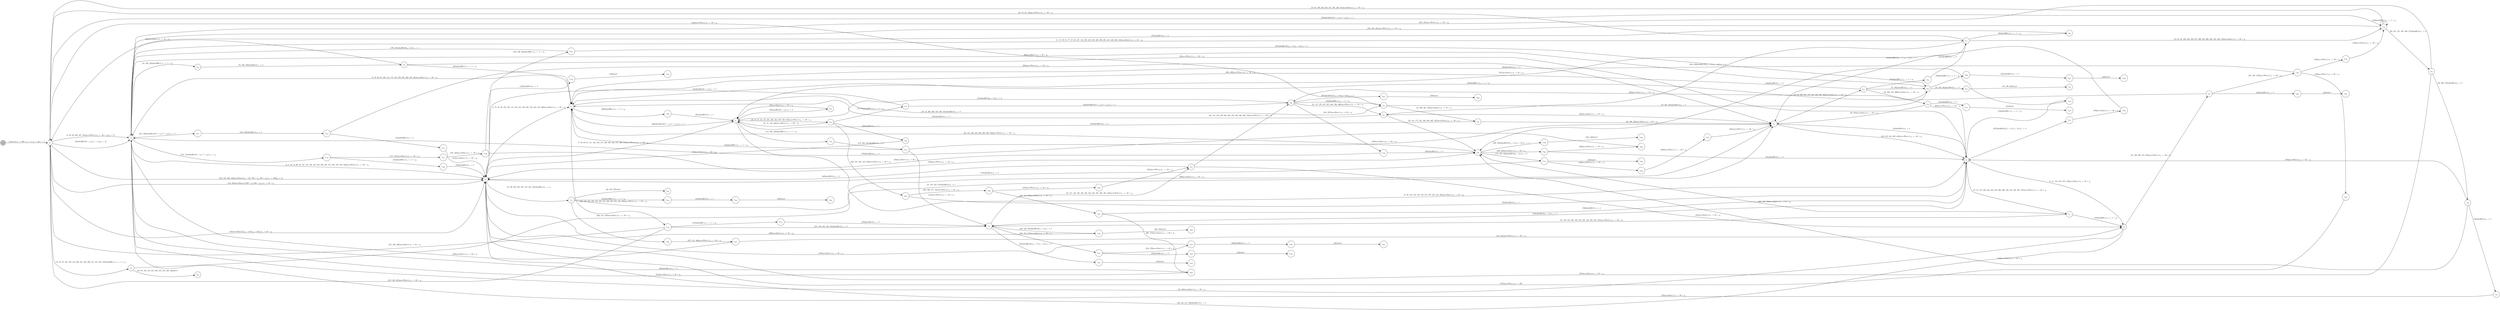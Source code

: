 digraph EFSM{
  graph [rankdir="LR", fontname="Latin Modern Math"];
  node [color="black", fillcolor="white", shape="circle", style="filled", fontname="Latin Modern Math"];
  edge [fontname="Latin Modern Math"];

  s0[fillcolor="gray", label=<s<sub>0</sub>>];
  s1[label=<s<sub>1</sub>>];
  s2[label=<s<sub>2</sub>>];
  s3[label=<s<sub>3</sub>>];
  s4[label=<s<sub>4</sub>>];
  s7[label=<s<sub>7</sub>>];
  s8[label=<s<sub>8</sub>>];
  s9[label=<s<sub>9</sub>>];
  s11[label=<s<sub>11</sub>>];
  s12[label=<s<sub>12</sub>>];
  s14[label=<s<sub>14</sub>>];
  s15[label=<s<sub>15</sub>>];
  s17[label=<s<sub>17</sub>>];
  s18[label=<s<sub>18</sub>>];
  s19[label=<s<sub>19</sub>>];
  s20[label=<s<sub>20</sub>>];
  s21[label=<s<sub>21</sub>>];
  s22[label=<s<sub>22</sub>>];
  s24[label=<s<sub>24</sub>>];
  s25[label=<s<sub>25</sub>>];
  s31[label=<s<sub>31</sub>>];
  s32[label=<s<sub>32</sub>>];
  s36[label=<s<sub>36</sub>>];
  s38[label=<s<sub>38</sub>>];
  s42[label=<s<sub>42</sub>>];
  s45[label=<s<sub>45</sub>>];
  s47[label=<s<sub>47</sub>>];
  s48[label=<s<sub>48</sub>>];
  s52[label=<s<sub>52</sub>>];
  s53[label=<s<sub>53</sub>>];
  s54[label=<s<sub>54</sub>>];
  s55[label=<s<sub>55</sub>>];
  s64[label=<s<sub>64</sub>>];
  s66[label=<s<sub>66</sub>>];
  s73[label=<s<sub>73</sub>>];
  s83[label=<s<sub>83</sub>>];
  s92[label=<s<sub>92</sub>>];
  s93[label=<s<sub>93</sub>>];
  s94[label=<s<sub>94</sub>>];
  s103[label=<s<sub>103</sub>>];
  s112[label=<s<sub>112</sub>>];
  s113[label=<s<sub>113</sub>>];
  s120[label=<s<sub>120</sub>>];
  s129[label=<s<sub>129</sub>>];
  s134[label=<s<sub>134</sub>>];
  s161[label=<s<sub>161</sub>>];
  s162[label=<s<sub>162</sub>>];
  s163[label=<s<sub>163</sub>>];
  s172[label=<s<sub>172</sub>>];
  s176[label=<s<sub>176</sub>>];
  s177[label=<s<sub>177</sub>>];
  s178[label=<s<sub>178</sub>>];
  s179[label=<s<sub>179</sub>>];
  s180[label=<s<sub>180</sub>>];
  s182[label=<s<sub>182</sub>>];
  s191[label=<s<sub>191</sub>>];
  s192[label=<s<sub>192</sub>>];
  s200[label=<s<sub>200</sub>>];
  s211[label=<s<sub>211</sub>>];
  s212[label=<s<sub>212</sub>>];
  s213[label=<s<sub>213</sub>>];
  s219[label=<s<sub>219</sub>>];
  s220[label=<s<sub>220</sub>>];
  s221[label=<s<sub>221</sub>>];
  s226[label=<s<sub>226</sub>>];
  s227[label=<s<sub>227</sub>>];
  s239[label=<s<sub>239</sub>>];
  s240[label=<s<sub>240</sub>>];
  s275[label=<s<sub>275</sub>>];
  s282[label=<s<sub>282</sub>>];
  s283[label=<s<sub>283</sub>>];
  s284[label=<s<sub>284</sub>>];
  s314[label=<s<sub>314</sub>>];
  s330[label=<s<sub>330</sub>>];
  s339[label=<s<sub>339</sub>>];
  s369[label=<s<sub>369</sub>>];
  s375[label=<s<sub>375</sub>>];
  s376[label=<s<sub>376</sub>>];
  s387[label=<s<sub>387</sub>>];
  s388[label=<s<sub>388</sub>>];
  s411[label=<s<sub>411</sub>>];
  s412[label=<s<sub>412</sub>>];
  s425[label=<s<sub>425</sub>>];
  s426[label=<s<sub>426</sub>>];
  s429[label=<s<sub>429</sub>>];
  s430[label=<s<sub>430</sub>>];
  s444[label=<s<sub>444</sub>>];
  s445[label=<s<sub>445</sub>>];
  s446[label=<s<sub>446</sub>>];
  s457[label=<s<sub>457</sub>>];
  s458[label=<s<sub>458</sub>>];
  s467[label=<s<sub>467</sub>>];
  s468[label=<s<sub>468</sub>>];
  s476[label=<s<sub>476</sub>>];
  s483[label=<s<sub>483</sub>>];
  s484[label=<s<sub>484</sub>>];
  s526[label=<s<sub>526</sub>>];
  s527[label=<s<sub>527</sub>>];
  s528[label=<s<sub>528</sub>>];

  s0->s1[label=<<i> [1]start:2/o<sub>1</sub> := 200, o<sub>2</sub> := 3, o<sub>3</sub> := 0&#91;r<sub>2</sub> := 1&#93;</i>>];
  s9->s2[label=<<i> [10, 248]moveEast:1/o<sub>1</sub> := 50 + i<sub>0</sub></i>>];
  s14->s15[label=<<i> [15, 145, 242, 312]alienHit:0/o<sub>1</sub> := 1</i>>];
  s15->s8[label=<<i> [16]alienHit:0/o<sub>1</sub> := 2</i>>];
  s25->s2[label=<<i> [26]moveEast:1/o<sub>1</sub> := 50 + i<sub>0</sub></i>>];
  s11->s1[label=<<i> [28, 78, 88, 143]moveWest:1/o<sub>1</sub> := -50 + i<sub>0</sub></i>>];
  s1->s2[label=<<i> [33]alienHit:0&#91;4 &gt; r<sub>2</sub>&#93;/o<sub>1</sub> := r<sub>2</sub>&#91;r<sub>2</sub> := 2&#93;</i>>];
  s7->s38[label=<<i> [38]alienHit:0&#91;5 &gt; r<sub>2</sub>&#93;/o<sub>1</sub> := 2</i>>];
  s38->s7[label=<<i> [39]moveEast:1/o<sub>1</sub> := 50 + i<sub>0</sub></i>>];
  s42->s4[label=<<i> [43]shieldHit:1/o<sub>1</sub> := -1 + i<sub>0</sub></i>>];
  s48->s15[label=<<i> [49, 497]moveEast:1/o<sub>1</sub> := 50 + i<sub>0</sub></i>>];
  s47->s25[label=<<i> [51, 302]alienHit:0/o<sub>1</sub> := 4</i>>];
  s55->s8[label=<<i> [56]moveWest:1/o<sub>1</sub> := -50 + i<sub>0</sub></i>>];
  s17->s9[label=<<i> [58]shieldHit:1/o<sub>1</sub> := -1 + i<sub>0</sub></i>>];
  s11->s66[label=<<i> [66]shieldHit:1/o<sub>1</sub> := -1 + i<sub>0</sub></i>>];
  s66->s2[label=<<i> [67]alienHit:0/o<sub>1</sub> := 2</i>>];
  s36->s7[label=<<i> [37, 71, 158, 508]moveWest:1/o<sub>1</sub> := -50 + i<sub>0</sub></i>>];
  s36->s73[label=<<i> [73, 101]shieldHit:1/o<sub>1</sub> := -1 + i<sub>0</sub></i>>];
  s73->s3[label=<<i> [74]alienHit:0&#91;5 &gt; r<sub>2</sub>&#93;/o<sub>1</sub> := 3</i>>];
  s36->s83[label=<<i> [83]alienHit:0/o<sub>1</sub> := 1</i>>];
  s83->s3[label=<<i> [84]moveEast:1/o<sub>1</sub> := 50 + i<sub>0</sub></i>>];
  s93->s94[label=<<i> [94]alienHit:0/o<sub>1</sub> := 4</i>>];
  s94->s3[label=<<i> [95]moveEast:1/o<sub>1</sub> := 50 + i<sub>0</sub></i>>];
  s31->s32[label=<<i> [32, 100, 373]win:0</i>>];
  s73->s20[label=<<i> [102]alienHit:0&#91;!(5 &gt; r<sub>2</sub>&or;5 &gt; r<sub>2</sub>)&#93;/o<sub>1</sub> := 1</i>>];
  s20->s103[label=<<i> [103, 357]moveEast:1/o<sub>1</sub> := 50 + i<sub>0</sub></i>>];
  s103->s3[label=<<i> [104]moveEast:1/o<sub>1</sub> := 50 + i<sub>0</sub></i>>];
  s1->s3[label=<<i> [110, 224]moveEast:1&#91;!(350 &gt; i<sub>0</sub>&or;350 &gt; i<sub>0</sub>)&#93;/o<sub>1</sub> := 50 + i<sub>0</sub></i>>];
  s113->s18[label=<<i> [114]moveWest:1/o<sub>1</sub> := -50 + i<sub>0</sub></i>>];
  s19->s20[label=<<i> [20, 116, 150, 169, 236, 286, 335, 356, 386, 399, 523]moveWest:1/o<sub>1</sub> := -50 + i<sub>0</sub></i>>];
  s129->s2[label=<<i> [130, 321]alienHit:0&#91;r<sub>2</sub> &gt; 2&#93;/o<sub>1</sub> := 1</i>>];
  s8->s134[label=<<i> [134]shieldHit:1/o<sub>1</sub> := -1 + i<sub>0</sub></i>>];
  s134->s22[label=<<i> [135]alienHit:0/o<sub>1</sub> := 2</i>>];
  s120->s1[label=<<i> [127, 138, 291]moveWest:1/o<sub>1</sub> := -50 + i<sub>0</sub></i>>];
  s20->s7[label=<<i> [151]alienHit:0&#91;r<sub>2</sub> &gt; 2&#93;/o<sub>1</sub> := 2</i>>];
  s8->s9[label=<<i> [9, 41, 153, 189, 379, 473]moveEast:1/o<sub>1</sub> := 50 + i<sub>0</sub></i>>];
  s8->s18[label=<<i> [160]alienHit:0&#91;r<sub>2</sub> &gt; 2&#93;/o<sub>1</sub> := 4</i>>];
  s161->s162[label=<<i> [162]alienHit:0/o<sub>1</sub> := 5</i>>];
  s162->s163[label=<<i> [163]win:0</i>>];
  s11->s15[label=<<i> [164]alienHit:0&#91;r<sub>2</sub> &gt; 2, r<sub>2</sub> &gt; 2&#93;/o<sub>1</sub> := 1</i>>];
  s172->s3[label=<<i> [173]alienHit:0/o<sub>1</sub> := 3</i>>];
  s2->s176[label=<<i> [176, 181]alienHit:0&#91;5 &gt; r<sub>2</sub>, 5 &gt; r<sub>2</sub>&#93;/o<sub>1</sub> := r<sub>2</sub></i>>];
  s176->s177[label=<<i> [177, 447]moveWest:1/o<sub>1</sub> := -50 + i<sub>0</sub></i>>];
  s177->s178[label=<<i> [178, 448]moveWest:1/o<sub>1</sub> := -50 + i<sub>0</sub></i>>];
  s178->s179[label=<<i> [179]alienHit:0/o<sub>1</sub> := 5</i>>];
  s179->s180[label=<<i> [180]win:0</i>>];
  s176->s182[label=<<i> [182]shieldHit:1/o<sub>1</sub> := -1 + i<sub>0</sub></i>>];
  s182->s3[label=<<i> [183]alienHit:0/o<sub>1</sub> := 3</i>>];
  s191->s192[label=<<i> [192]moveWest:1/o<sub>1</sub> := -50 + i<sub>0</sub></i>>];
  s192->s12[label=<<i> [193]moveWest:1/o<sub>1</sub> := -50 + i<sub>0</sub></i>>];
  s12->s2[label=<<i> [194, 294, 391]moveWest:1/o<sub>1</sub> := -50 + i<sub>0</sub></i>>];
  s129->s25[label=<<i> [197]alienHit:0&#91;!(r<sub>2</sub> &gt; 2&or;r<sub>2</sub> &gt; 2)&#93;/o<sub>1</sub> := 4</i>>];
  s4->s200[label=<<i> [200]shieldHit:1/o<sub>1</sub> := -1 + i<sub>0</sub></i>>];
  s200->s7[label=<<i> [201]alienHit:0/o<sub>1</sub> := 1</i>>];
  s113->s15[label=<<i> [204]moveEast:1/o<sub>1</sub> := 50 + i<sub>0</sub></i>>];
  s47->s4[label=<<i> [206, 499]moveWest:1/o<sub>1</sub> := -50 + i<sub>0</sub></i>>];
  s120->s1[label=<<i> [121, 208, 308]moveEast:1/o<sub>1</sub> := 50 + i<sub>0</sub></i>>];
  s2->s211[label=<<i> [211, 392]alienHit:0&#91;!(5 &gt; r<sub>2</sub>&or;5 &gt; r<sub>2</sub>)&#93;/o<sub>1</sub> := 1</i>>];
  s211->s212[label=<<i> [212, 393]alienHit:0/o<sub>1</sub> := 2</i>>];
  s212->s213[label=<<i> [213]alienHit:0/o<sub>1</sub> := 3</i>>];
  s213->s3[label=<<i> [214]moveEast:1/o<sub>1</sub> := 50 + i<sub>0</sub></i>>];
  s18->s161[label=<<i> [161, 218, 277]moveEast:1/o<sub>1</sub> := 50 + i<sub>0</sub></i>>];
  s161->s219[label=<<i> [219, 278]moveEast:1/o<sub>1</sub> := 50 + i<sub>0</sub></i>>];
  s219->s220[label=<<i> [220]alienHit:0/o<sub>1</sub> := 5</i>>];
  s220->s221[label=<<i> [221]win:0</i>>];
  s227->s2[label=<<i> [228]moveEast:1/o<sub>1</sub> := 50 + i<sub>0</sub></i>>];
  s11->s21[label=<<i> [230, 493]alienHit:0&#91;!(r<sub>2</sub> &gt; 2&or;r<sub>2</sub> &gt; 2)&#93;/o<sub>1</sub> := 3</i>>];
  s22->s239[label=<<i> [239, 539]alienHit:0&#91;!(r<sub>2</sub> &gt; 2&or;r<sub>2</sub> &gt; 2)&#93;/o<sub>1</sub> := 5</i>>];
  s239->s240[label=<<i> [240, 540]win:0</i>>];
  s19->s9[label=<<i> [247]moveEast:1/o<sub>1</sub> := 50 + i<sub>0</sub></i>>];
  s92->s2[label=<<i> [252, 461]moveWest:1/o<sub>1</sub> := -50 + i<sub>0</sub></i>>];
  s1->s2[label=<<i> [2, 29, 89, 259, 347, 504]moveWest:1/o<sub>1</sub> := -50 + i<sub>0</sub>&#91;r<sub>2</sub> := 5&#93;</i>>];
  s24->s25[label=<<i> [25, 263, 525]alienHit:0/o<sub>1</sub> := 4</i>>];
  s25->s52[label=<<i> [52, 198, 264]alienHit:0/o<sub>1</sub> := 5</i>>];
  s52->s53[label=<<i> [53, 199, 265]win:0</i>>];
  s7->s4[label=<<i> [266]alienHit:0&#91;!(5 &gt; r<sub>2</sub>&or;5 &gt; r<sub>2</sub>)&#93;/o<sub>1</sub> := 1</i>>];
  s12->s12[label=<<i> [270]shieldHit:1/o<sub>1</sub> := -1 + i<sub>0</sub></i>>];
  s12->s92[label=<<i> [92, 251, 271, 327, 460, 517]alienHit:0/o<sub>1</sub> := 2</i>>];
  s92->s3[label=<<i> [272]moveEast:1/o<sub>1</sub> := 50 + i<sub>0</sub></i>>];
  s120->s275[label=<<i> [275]shieldHit:1/o<sub>1</sub> := -1 + i<sub>0</sub></i>>];
  s275->s18[label=<<i> [276]alienHit:0/o<sub>1</sub> := 3</i>>];
  s219->s3[label=<<i> [279]moveEast:1/o<sub>1</sub> := 50 + i<sub>0</sub></i>>];
  s36->s282[label=<<i> [282, 351, 465, 510, 533]moveEast:1/o<sub>1</sub> := 50 + i<sub>0</sub></i>>];
  s282->s283[label=<<i> [283, 466, 511, 534]moveEast:1/o<sub>1</sub> := 50 + i<sub>0</sub></i>>];
  s283->s284[label=<<i> [284]moveWest:1/o<sub>1</sub> := -50 + i<sub>0</sub></i>>];
  s284->s19[label=<<i> [285]moveWest:1/o<sub>1</sub> := -50 + i<sub>0</sub></i>>];
  s20->s21[label=<<i> [21, 117, 170, 237, 287, 304, 336, 400]moveWest:1/o<sub>1</sub> := -50 + i<sub>0</sub></i>>];
  s2->s54[label=<<i> [54, 295, 322]shieldHit:1/o<sub>1</sub> := -1 + i<sub>0</sub></i>>];
  s54->s55[label=<<i> [55, 296, 323]alienHit:0/o<sub>1</sub> := 2</i>>];
  s55->s4[label=<<i> [297]shieldHit:1/o<sub>1</sub> := -1 + i<sub>0</sub></i>>];
  s45->s15[label=<<i> [46, 300, 362]moveEast:1/o<sub>1</sub> := 50 + i<sub>0</sub></i>>];
  s25->s20[label=<<i> [303]moveWest:1/o<sub>1</sub> := -50 + i<sub>0</sub></i>>];
  s21->s22[label=<<i> [22, 118, 171, 231, 238, 288, 305, 337]moveWest:1/o<sub>1</sub> := -50 + i<sub>0</sub></i>>];
  s47->s314[label=<<i> [314]shieldHit:1/o<sub>1</sub> := -1 + i<sub>0</sub></i>>];
  s314->s11[label=<<i> [315]alienHit:0/o<sub>1</sub> := 2</i>>];
  s12->s1[label=<<i> [13, 62, 109, 223, 258, 317, 405, 420, 441]moveEast:1/o<sub>1</sub> := 50 + i<sub>0</sub></i>>];
  s3->s129[label=<<i> [129, 196, 320]shieldHit:1/o<sub>1</sub> := -1 + i<sub>0</sub></i>>];
  s55->s1[label=<<i> [324]moveEast:1/o<sub>1</sub> := 50 + i<sub>0</sub></i>>];
  s1->s14[label=<<i> [14, 63, 79, 122, 139, 144, 209, 241, 292, 309, 311, 318, 325, 345]shieldHit:1/o<sub>1</sub> := -1 + i<sub>0</sub></i>>];
  s14->s64[label=<<i> [64, 80, 123, 140, 210, 293, 310, 319, 326, 346]lose:0</i>>];
  s92->s93[label=<<i> [93, 328, 518]alienHit:0/o<sub>1</sub> := 3</i>>];
  s93->s22[label=<<i> [329]moveEast:1/o<sub>1</sub> := 50 + i<sub>0</sub></i>>];
  s22->s330[label=<<i> [330, 368]moveEast:1/o<sub>1</sub> := 50 + i<sub>0</sub></i>>];
  s330->s8[label=<<i> [331]alienHit:0/o<sub>1</sub> := 4</i>>];
  s22->s172[label=<<i> [172, 338, 428]alienHit:0&#91;r<sub>2</sub> &gt; 2&#93;/o<sub>1</sub> := 2</i>>];
  s172->s339[label=<<i> [339]win:0</i>>];
  s7->s112[label=<<i> [112, 202, 340]shieldHit:1/o<sub>1</sub> := -1 + i<sub>0</sub></i>>];
  s112->s113[label=<<i> [113, 203, 341]alienHit:0/o<sub>1</sub> := 2</i>>];
  s113->s4[label=<<i> [342]shieldHit:1/o<sub>1</sub> := -1 + i<sub>0</sub></i>>];
  s24->s1[label=<<i> [344]moveWest:1/o<sub>1</sub> := -50 + i<sub>0</sub></i>>];
  s282->s8[label=<<i> [352]alienHit:0/o<sub>1</sub> := 1</i>>];
  s103->s22[label=<<i> [358]alienHit:0/o<sub>1</sub> := 2</i>>];
  s22->s4[label=<<i> [23, 119, 136, 232, 289, 306, 359, 450]moveWest:1/o<sub>1</sub> := -50 + i<sub>0</sub></i>>];
  s4->s24[label=<<i> [24, 44, 262, 298, 343, 360, 451]alienHit:0/o<sub>1</sub> := 3</i>>];
  s24->s45[label=<<i> [45, 299, 361, 452]moveEast:1/o<sub>1</sub> := 50 + i<sub>0</sub></i>>];
  s48->s8[label=<<i> [365]moveWest:1/o<sub>1</sub> := -50 + i<sub>0</sub></i>>];
  s330->s369[label=<<i> [369]moveEast:1/o<sub>1</sub> := 50 + i<sub>0</sub></i>>];
  s369->s2[label=<<i> [370]alienHit:0/o<sub>1</sub> := 4</i>>];
  s8->s375[label=<<i> [375]alienHit:0&#91;!(r<sub>2</sub> &gt; 2&or;r<sub>2</sub> &gt; 2)&#93;/o<sub>1</sub> := 2</i>>];
  s375->s376[label=<<i> [376]moveEast:1/o<sub>1</sub> := 50 + i<sub>0</sub></i>>];
  s376->s7[label=<<i> [377]moveEast:1/o<sub>1</sub> := 50 + i<sub>0</sub></i>>];
  s7->s8[label=<<i> [8, 40, 133, 152, 159, 188, 374, 378, 454, 472, 485]moveEast:1/o<sub>1</sub> := 50 + i<sub>0</sub></i>>];
  s9->s42[label=<<i> [42, 190, 380, 474, 482]moveWest:1/o<sub>1</sub> := -50 + i<sub>0</sub></i>>];
  s191->s4[label=<<i> [382]alienHit:0/o<sub>1</sub> := 3</i>>];
  s4->s120[label=<<i> [120, 126, 137, 207, 216, 233, 274, 290, 307, 383, 423, 500]moveWest:1/o<sub>1</sub> := -50 + i<sub>0</sub></i>>];
  s120->s18[label=<<i> [217, 234, 384, 424, 501]alienHit:0/o<sub>1</sub> := 4</i>>];
  s20->s387[label=<<i> [387]alienHit:0&#91;!(r<sub>2</sub> &gt; 2&or;r<sub>2</sub> &gt; 2)&#93;/o<sub>1</sub> := 5</i>>];
  s387->s388[label=<<i> [388]win:0</i>>];
  s212->s15[label=<<i> [394]moveWest:1/o<sub>1</sub> := -50 + i<sub>0</sub></i>>];
  s15->s8[label=<<i> [146, 165, 243, 395, 432]moveWest:1/o<sub>1</sub> := -50 + i<sub>0</sub></i>>];
  s21->s4[label=<<i> [401]alienHit:0/o<sub>1</sub> := 3</i>>];
  s1->s3[label=<<i> [124, 128, 406, 442]moveEast:1&#91;i<sub>0</sub> &gt; 154, 350 &gt; i<sub>0</sub>, 350 &gt; i<sub>0</sub>&#93;/o<sub>1</sub> := 250&#91;r<sub>2</sub> := 4&#93;</i>>];
  s31->s15[label=<<i> [408]moveEast:1/o<sub>1</sub> := 50 + i<sub>0</sub></i>>];
  s47->s48[label=<<i> [48, 364, 410, 496]moveEast:1/o<sub>1</sub> := 50 + i<sub>0</sub></i>>];
  s48->s411[label=<<i> [411]alienHit:0/o<sub>1</sub> := 5</i>>];
  s411->s412[label=<<i> [412]win:0</i>>];
  s31->s226[label=<<i> [226, 414, 479]moveWest:1/o<sub>1</sub> := -50 + i<sub>0</sub></i>>];
  s226->s227[label=<<i> [227, 415, 480]moveWest:1/o<sub>1</sub> := -50 + i<sub>0</sub></i>>];
  s227->s9[label=<<i> [416, 481]moveWest:1/o<sub>1</sub> := -50 + i<sub>0</sub></i>>];
  s1->s3[label=<<i> [421]moveEast:1&#91;!(i<sub>0</sub> &gt; 154&or;i<sub>0</sub> &gt; 154)&#93;/o<sub>1</sub> := 50 + i<sub>0</sub></i>>];
  s425->s426[label=<<i> [426, 503]win:0</i>>];
  s17->s22[label=<<i> [367, 427, 538]moveEast:1/o<sub>1</sub> := 50 + i<sub>0</sub></i>>];
  s172->s429[label=<<i> [429]moveWest:1/o<sub>1</sub> := -50 + i<sub>0</sub></i>>];
  s429->s430[label=<<i> [430]moveWest:1/o<sub>1</sub> := -50 + i<sub>0</sub></i>>];
  s430->s15[label=<<i> [431]moveWest:1/o<sub>1</sub> := -50 + i<sub>0</sub></i>>];
  s17->s18[label=<<i> [18, 148, 167, 245, 333, 354, 397, 434, 456, 487, 521]moveWest:1/o<sub>1</sub> := -50 + i<sub>0</sub></i>>];
  s425->s3[label=<<i> [436]moveEast:1/o<sub>1</sub> := 50 + i<sub>0</sub></i>>];
  s3->s4[label=<<i> [4, 75, 85, 96, 105, 125, 174, 184, 215, 254, 261, 273, 422, 437, 490]moveEast:1/o<sub>1</sub> := 50 + i<sub>0</sub></i>>];
  s3->s31[label=<<i> [31, 99, 225, 372, 407, 413, 443, 478]alienHit:0/o<sub>1</sub> := r<sub>2</sub></i>>];
  s31->s444[label=<<i> [444]shieldHit:1/o<sub>1</sub> := -1 + i<sub>0</sub></i>>];
  s444->s445[label=<<i> [445]alienHit:0/o<sub>1</sub> := 5</i>>];
  s445->s446[label=<<i> [446]win:0</i>>];
  s178->s22[label=<<i> [449]moveWest:1/o<sub>1</sub> := -50 + i<sub>0</sub></i>>];
  s45->s7[label=<<i> [453]alienHit:0/o<sub>1</sub> := 4</i>>];
  s18->s457[label=<<i> [457]alienHit:0&#91;!(r<sub>2</sub> &gt; 2&or;r<sub>2</sub> &gt; 2)&#93;/o<sub>1</sub> := 5</i>>];
  s457->s458[label=<<i> [458]win:0</i>>];
  s1->s12[label=<<i> [459]alienHit:0&#91;!(4 &gt; r<sub>2</sub>&or;4 &gt; r<sub>2</sub>)&#93;/o<sub>1</sub> := 1</i>>];
  s467->s468[label=<<i> [468, 513]moveEast:1/o<sub>1</sub> := 50 + i<sub>0</sub></i>>];
  s468->s2[label=<<i> [469]alienHit:0/o<sub>1</sub> := 3</i>>];
  s2->s3[label=<<i> [3, 6, 30, 34, 68, 98, 131, 155, 186, 195, 253, 260, 348, 371, 462, 470, 505, 530]moveWest:1/o<sub>1</sub> := -50 + i<sub>0</sub></i>>];
  s42->s191[label=<<i> [191, 381, 475]moveWest:1/o<sub>1</sub> := -50 + i<sub>0</sub></i>>];
  s191->s476[label=<<i> [476]moveEast:1/o<sub>1</sub> := 50 + i<sub>0</sub></i>>];
  s476->s3[label=<<i> [477]moveWest:1/o<sub>1</sub> := 250</i>>];
  s42->s483[label=<<i> [483]alienHit:0/o<sub>1</sub> := 5</i>>];
  s483->s484[label=<<i> [484]win:0</i>>];
  s19->s3[label=<<i> [489]alienHit:0/o<sub>1</sub> := 2</i>>];
  s4->s2[label=<<i> [5, 76, 86, 97, 106, 141, 175, 185, 255, 267, 402, 438, 491]moveEast:1/o<sub>1</sub> := 50 + i<sub>0</sub></i>>];
  s2->s11[label=<<i> [11, 27, 60, 65, 77, 87, 90, 107, 142, 229, 249, 256, 268, 389, 403, 418, 439, 492, 515]moveEast:1/o<sub>1</sub> := 50 + i<sub>0</sub></i>>];
  s21->s15[label=<<i> [494]moveEast:1/o<sub>1</sub> := 50 + i<sub>0</sub></i>>];
  s15->s47[label=<<i> [47, 50, 205, 301, 313, 363, 409, 495, 498]moveEast:1/o<sub>1</sub> := 50 + i<sub>0</sub></i>>];
  s18->s425[label=<<i> [425, 435, 502]alienHit:0&#91;r<sub>2</sub> &gt; 2&#93;/o<sub>1</sub> := 3</i>>];
  s283->s467[label=<<i> [467, 512, 535]moveEast:1/o<sub>1</sub> := 50 + i<sub>0</sub></i>>];
  s468->s2[label=<<i> [514]moveEast:1/o<sub>1</sub> := 50 + i<sub>0</sub></i>>];
  s11->s12[label=<<i> [12, 61, 91, 108, 222, 250, 257, 269, 316, 390, 404, 419, 440, 516]moveEast:1/o<sub>1</sub> := 50 + i<sub>0</sub></i>>];
  s93->s8[label=<<i> [519]moveWest:1/o<sub>1</sub> := -50 + i<sub>0</sub></i>>];
  s8->s17[label=<<i> [17, 57, 147, 166, 244, 332, 353, 366, 396, 433, 455, 486, 520, 537]moveWest:1/o<sub>1</sub> := -50 + i<sub>0</sub></i>>];
  s18->s19[label=<<i> [19, 115, 149, 168, 235, 246, 334, 355, 385, 398, 488, 522]moveWest:1/o<sub>1</sub> := -50 + i<sub>0</sub></i>>];
  s20->s24[label=<<i> [524]shieldHit:1/o<sub>1</sub> := -1 + i<sub>0</sub></i>>];
  s25->s526[label=<<i> [526]shieldHit:1/o<sub>1</sub> := -1 + i<sub>0</sub></i>>];
  s526->s527[label=<<i> [527]alienHit:0/o<sub>1</sub> := 5</i>>];
  s527->s528[label=<<i> [528]win:0</i>>];
  s9->s2[label=<<i> [59, 154, 417, 529]alienHit:0/o<sub>1</sub> := 3</i>>];
  s3->s7[label=<<i> [7, 35, 69, 81, 111, 132, 156, 187, 280, 349, 463, 471, 506, 531]moveWest:1/o<sub>1</sub> := -50 + i<sub>0</sub></i>>];
  s7->s36[label=<<i> [36, 70, 72, 82, 157, 281, 350, 464, 507, 509, 532]moveWest:1/o<sub>1</sub> := -50 + i<sub>0</sub></i>>];
  s467->s8[label=<<i> [536]alienHit:0/o<sub>1</sub> := 4</i>>];
}